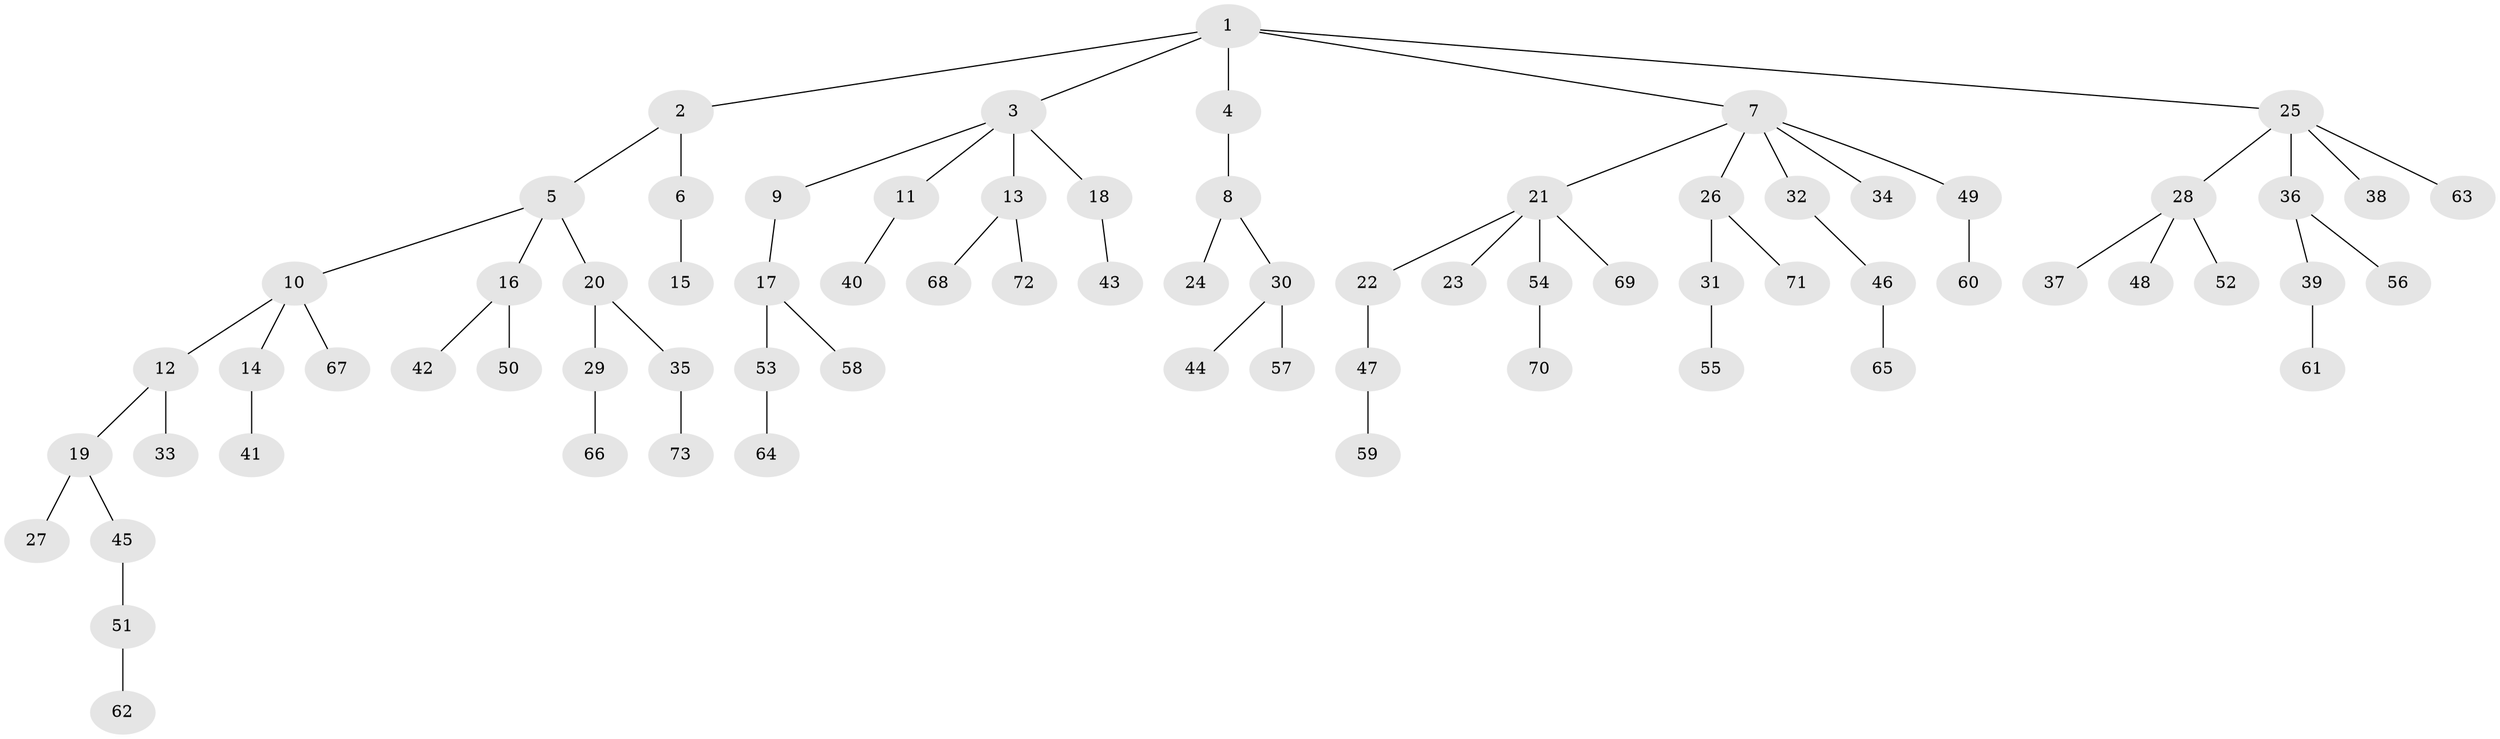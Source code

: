 // Generated by graph-tools (version 1.1) at 2025/53/03/09/25 04:53:02]
// undirected, 73 vertices, 72 edges
graph export_dot {
graph [start="1"]
  node [color=gray90,style=filled];
  1;
  2;
  3;
  4;
  5;
  6;
  7;
  8;
  9;
  10;
  11;
  12;
  13;
  14;
  15;
  16;
  17;
  18;
  19;
  20;
  21;
  22;
  23;
  24;
  25;
  26;
  27;
  28;
  29;
  30;
  31;
  32;
  33;
  34;
  35;
  36;
  37;
  38;
  39;
  40;
  41;
  42;
  43;
  44;
  45;
  46;
  47;
  48;
  49;
  50;
  51;
  52;
  53;
  54;
  55;
  56;
  57;
  58;
  59;
  60;
  61;
  62;
  63;
  64;
  65;
  66;
  67;
  68;
  69;
  70;
  71;
  72;
  73;
  1 -- 2;
  1 -- 3;
  1 -- 4;
  1 -- 7;
  1 -- 25;
  2 -- 5;
  2 -- 6;
  3 -- 9;
  3 -- 11;
  3 -- 13;
  3 -- 18;
  4 -- 8;
  5 -- 10;
  5 -- 16;
  5 -- 20;
  6 -- 15;
  7 -- 21;
  7 -- 26;
  7 -- 32;
  7 -- 34;
  7 -- 49;
  8 -- 24;
  8 -- 30;
  9 -- 17;
  10 -- 12;
  10 -- 14;
  10 -- 67;
  11 -- 40;
  12 -- 19;
  12 -- 33;
  13 -- 68;
  13 -- 72;
  14 -- 41;
  16 -- 42;
  16 -- 50;
  17 -- 53;
  17 -- 58;
  18 -- 43;
  19 -- 27;
  19 -- 45;
  20 -- 29;
  20 -- 35;
  21 -- 22;
  21 -- 23;
  21 -- 54;
  21 -- 69;
  22 -- 47;
  25 -- 28;
  25 -- 36;
  25 -- 38;
  25 -- 63;
  26 -- 31;
  26 -- 71;
  28 -- 37;
  28 -- 48;
  28 -- 52;
  29 -- 66;
  30 -- 44;
  30 -- 57;
  31 -- 55;
  32 -- 46;
  35 -- 73;
  36 -- 39;
  36 -- 56;
  39 -- 61;
  45 -- 51;
  46 -- 65;
  47 -- 59;
  49 -- 60;
  51 -- 62;
  53 -- 64;
  54 -- 70;
}
